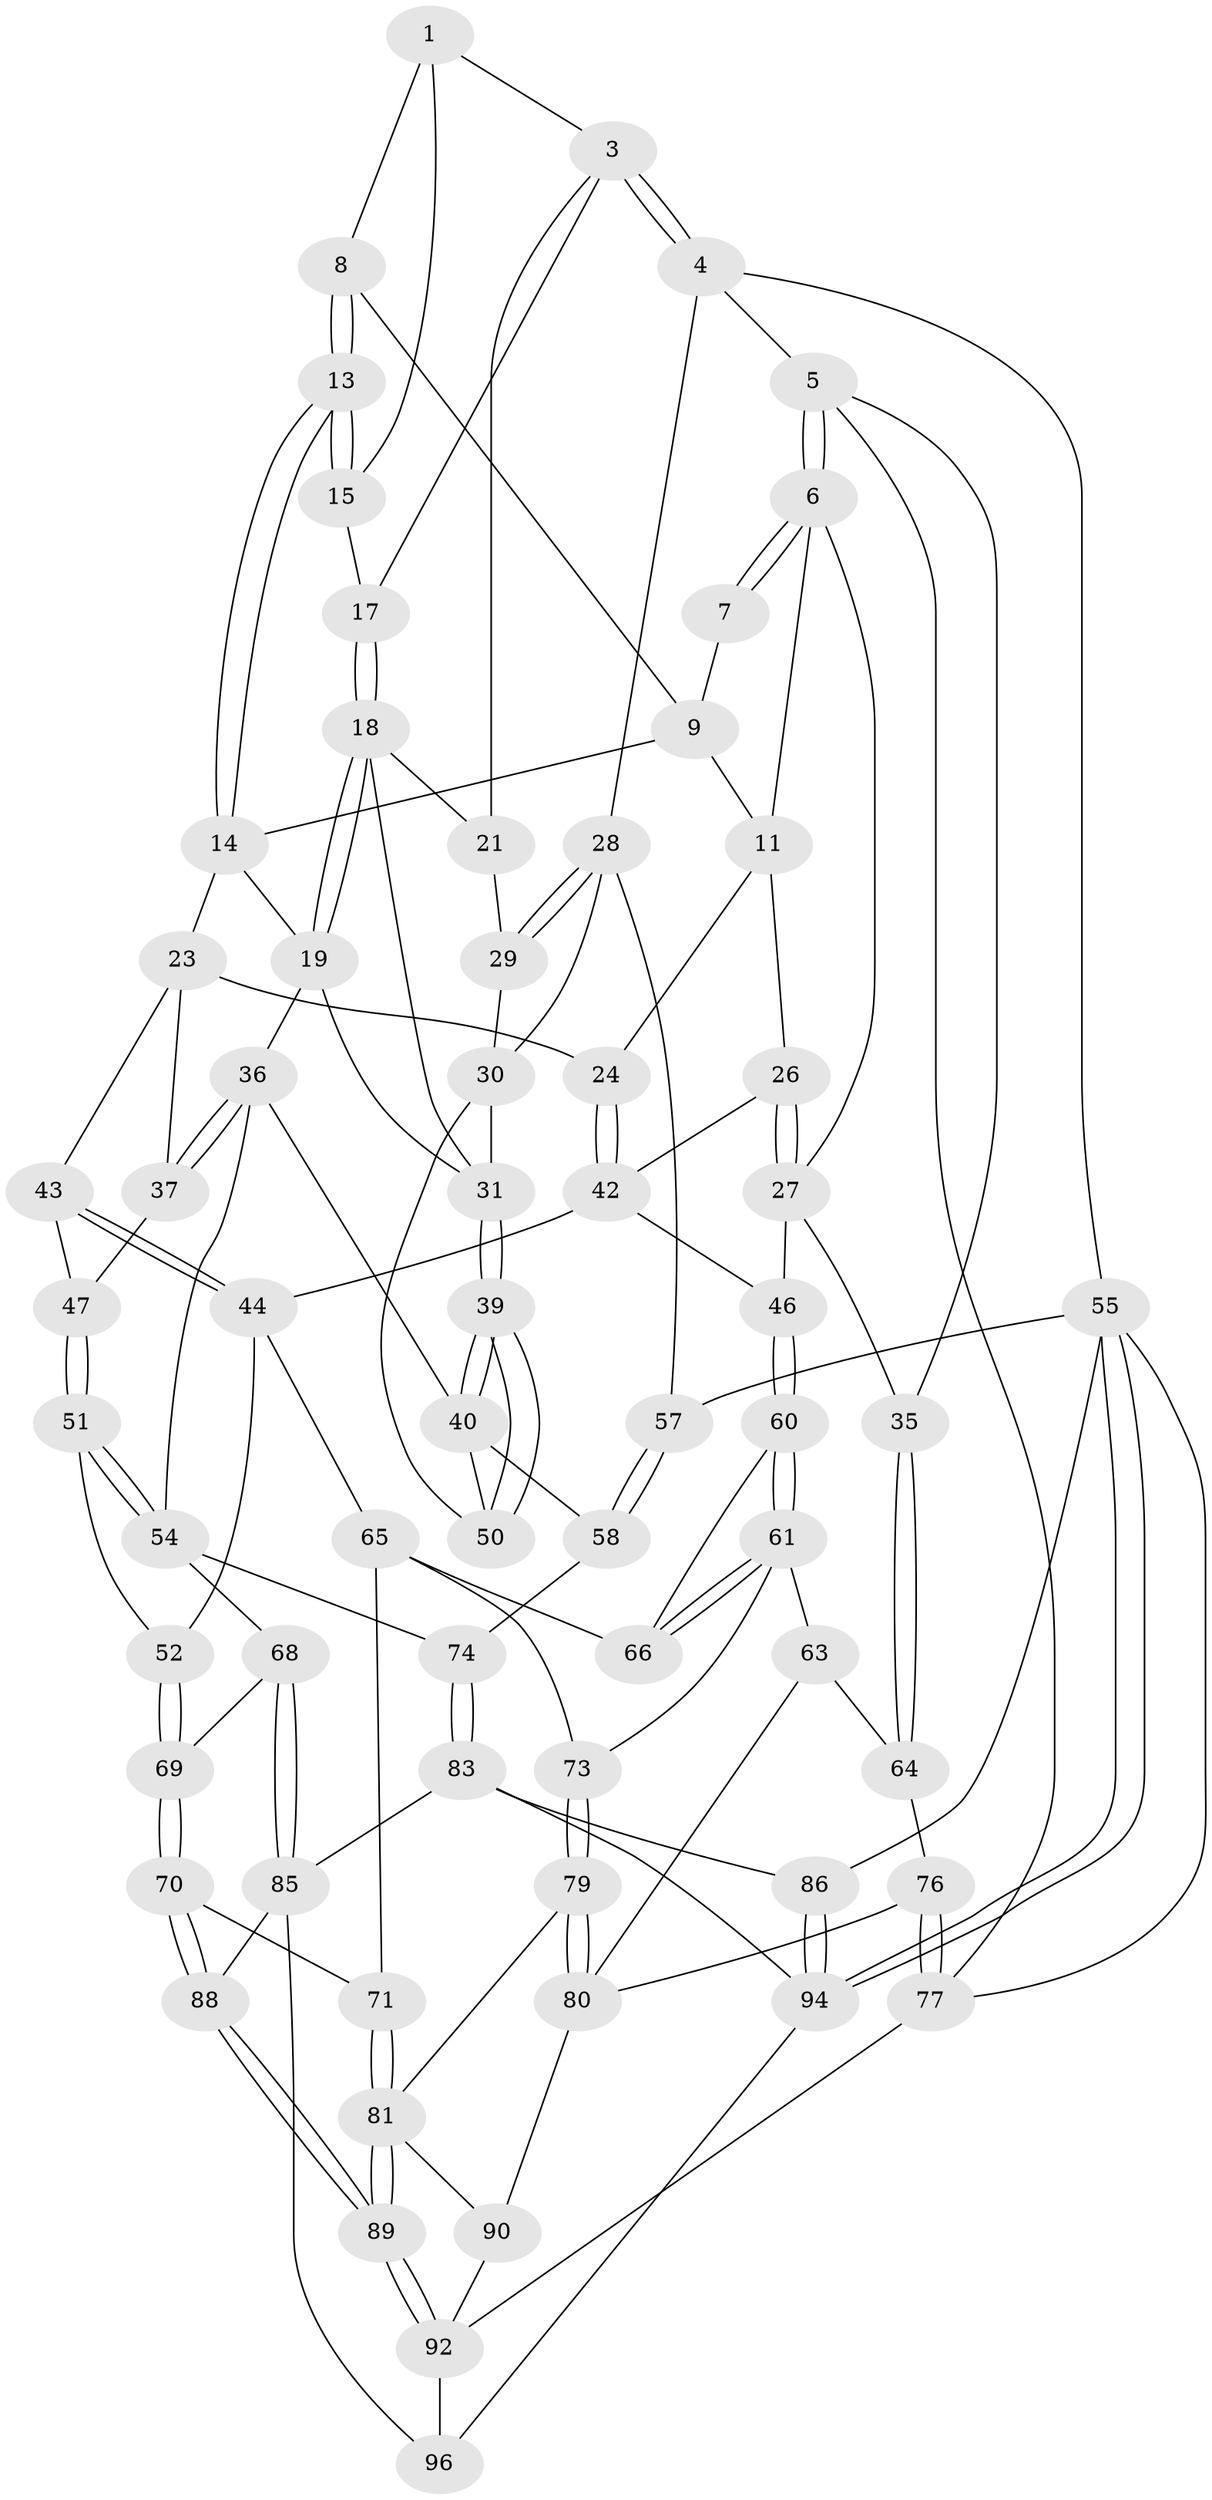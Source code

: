 // Generated by graph-tools (version 1.1) at 2025/24/03/03/25 07:24:32]
// undirected, 67 vertices, 152 edges
graph export_dot {
graph [start="1"]
  node [color=gray90,style=filled];
  1 [pos="+0.6550174731300411+0",super="+2"];
  3 [pos="+1+0",super="+16"];
  4 [pos="+1+0"];
  5 [pos="+0+0"];
  6 [pos="+0+0",super="+12"];
  7 [pos="+0.42839640754708735+0"];
  8 [pos="+0.5200687384407229+0.0652963542048713"];
  9 [pos="+0.4483024195412359+0.002277426885943716",super="+10"];
  11 [pos="+0.27842115085659624+0.16700352941532276",super="+25"];
  13 [pos="+0.579747738286154+0.15948983940196457"];
  14 [pos="+0.5752769176103711+0.16810176109450858",super="+20"];
  15 [pos="+0.7042908427727458+0.05436835424197489"];
  17 [pos="+0.7781850270628019+0.17179094135773296"];
  18 [pos="+0.7846035854578328+0.23456963818244195",super="+22"];
  19 [pos="+0.6876223271767127+0.30006453017410517",super="+33"];
  21 [pos="+0.8894330588671158+0.2621633496832364"];
  23 [pos="+0.5117413211962656+0.31237315963926826",super="+38"];
  24 [pos="+0.3647909517570841+0.3243150220840431"];
  26 [pos="+0.14444388041244186+0.3617748667638723"];
  27 [pos="+0.09098055604500113+0.41443836231790193",super="+34"];
  28 [pos="+1+0",super="+49"];
  29 [pos="+0.9007537796653469+0.26630466824535376"];
  30 [pos="+0.9886434676723738+0.371217374469906",super="+48"];
  31 [pos="+0.8352269946775358+0.407334798440418",super="+32"];
  35 [pos="+0+0.46446141091512705"];
  36 [pos="+0.7307183841637307+0.4850093530024895",super="+41"];
  37 [pos="+0.6195804134671092+0.4486436712648855"];
  39 [pos="+0.771822977596529+0.47593704501965867"];
  40 [pos="+0.7447103941454918+0.49498362695221015",super="+59"];
  42 [pos="+0.36366168590383946+0.3274486988154031",super="+45"];
  43 [pos="+0.5198396964081768+0.40879214647645196"];
  44 [pos="+0.40259099201731086+0.5211447677508062",super="+53"];
  46 [pos="+0.1843809956920916+0.46819391030480334"];
  47 [pos="+0.5232590103068028+0.5152443265140805"];
  50 [pos="+0.9774492484145653+0.47401869023930254"];
  51 [pos="+0.5122262257033101+0.5346504043750884"];
  52 [pos="+0.48022036882333835+0.5434584778858873"];
  54 [pos="+0.7129911075152187+0.6323778624144483",super="+67"];
  55 [pos="+1+1",super="+56"];
  57 [pos="+1+0.7292574327643271"];
  58 [pos="+0.9525478018112277+0.6566057811553239"];
  60 [pos="+0.21399180779614066+0.5486782161726657"];
  61 [pos="+0.21335792274813523+0.6692559018713627",super="+62"];
  63 [pos="+0.05908637687928938+0.65875051645164",super="+78"];
  64 [pos="+0+0.5017474455143944",super="+75"];
  65 [pos="+0.39672230146535475+0.5413317159991788",super="+72"];
  66 [pos="+0.35106209560803375+0.5526988044645995"];
  68 [pos="+0.6248467632051425+0.7429531108940101"];
  69 [pos="+0.5493258977957051+0.7681716579727259"];
  70 [pos="+0.5477468591687314+0.7691050647368673"];
  71 [pos="+0.47783496267666925+0.7467695600453093"];
  73 [pos="+0.22393413314832772+0.7085594945353705"];
  74 [pos="+0.7327285647176972+0.7053080680058943"];
  76 [pos="+0+1"];
  77 [pos="+0+1"];
  79 [pos="+0.22695136420149314+0.8142859431868366"];
  80 [pos="+0.07671113405021791+0.8639740914694943",super="+91"];
  81 [pos="+0.28010920444152276+0.8458722049432528",super="+82"];
  83 [pos="+0.8058972884513851+0.8302114926451682",super="+84"];
  85 [pos="+0.6711592161592101+0.9433309643986411",super="+87"];
  86 [pos="+0.8670109657899424+0.8596852582759524"];
  88 [pos="+0.5220914143378603+0.8602226953565163"];
  89 [pos="+0.41695844489841016+1"];
  90 [pos="+0.20935028561117439+0.9343445218995761"];
  92 [pos="+0.4074410297494115+1",super="+93"];
  94 [pos="+1+1",super="+95"];
  96 [pos="+0.5761419780921833+1"];
  1 -- 8;
  1 -- 3;
  1 -- 15;
  3 -- 4;
  3 -- 4;
  3 -- 17;
  3 -- 21;
  4 -- 5;
  4 -- 28;
  4 -- 55;
  5 -- 6;
  5 -- 6;
  5 -- 35;
  5 -- 77;
  6 -- 7;
  6 -- 7;
  6 -- 27;
  6 -- 11;
  7 -- 9;
  8 -- 9;
  8 -- 13;
  8 -- 13;
  9 -- 11;
  9 -- 14;
  11 -- 24;
  11 -- 26;
  13 -- 14;
  13 -- 14;
  13 -- 15;
  13 -- 15;
  14 -- 19;
  14 -- 23;
  15 -- 17;
  17 -- 18;
  17 -- 18;
  18 -- 19;
  18 -- 19;
  18 -- 21;
  18 -- 31;
  19 -- 36;
  19 -- 31;
  21 -- 29;
  23 -- 24;
  23 -- 43;
  23 -- 37;
  24 -- 42;
  24 -- 42;
  26 -- 27;
  26 -- 27;
  26 -- 42;
  27 -- 35;
  27 -- 46;
  28 -- 29;
  28 -- 29;
  28 -- 57;
  28 -- 30;
  29 -- 30;
  30 -- 31;
  30 -- 50;
  31 -- 39;
  31 -- 39;
  35 -- 64;
  35 -- 64;
  36 -- 37;
  36 -- 37;
  36 -- 40;
  36 -- 54;
  37 -- 47;
  39 -- 40;
  39 -- 40;
  39 -- 50;
  39 -- 50;
  40 -- 58;
  40 -- 50;
  42 -- 44;
  42 -- 46;
  43 -- 44;
  43 -- 44;
  43 -- 47;
  44 -- 65;
  44 -- 52;
  46 -- 60;
  46 -- 60;
  47 -- 51;
  47 -- 51;
  51 -- 52;
  51 -- 54;
  51 -- 54;
  52 -- 69;
  52 -- 69;
  54 -- 74;
  54 -- 68;
  55 -- 94;
  55 -- 94;
  55 -- 77;
  55 -- 57;
  55 -- 86;
  57 -- 58;
  57 -- 58;
  58 -- 74;
  60 -- 61;
  60 -- 61;
  60 -- 66;
  61 -- 66;
  61 -- 66;
  61 -- 73;
  61 -- 63;
  63 -- 64 [weight=2];
  63 -- 80;
  64 -- 76;
  65 -- 66;
  65 -- 73;
  65 -- 71;
  68 -- 69;
  68 -- 85;
  68 -- 85;
  69 -- 70;
  69 -- 70;
  70 -- 71;
  70 -- 88;
  70 -- 88;
  71 -- 81;
  71 -- 81;
  73 -- 79;
  73 -- 79;
  74 -- 83;
  74 -- 83;
  76 -- 77;
  76 -- 77;
  76 -- 80;
  77 -- 92;
  79 -- 80;
  79 -- 80;
  79 -- 81;
  80 -- 90;
  81 -- 89;
  81 -- 89;
  81 -- 90;
  83 -- 86;
  83 -- 85;
  83 -- 94;
  85 -- 88;
  85 -- 96;
  86 -- 94;
  86 -- 94;
  88 -- 89;
  88 -- 89;
  89 -- 92;
  89 -- 92;
  90 -- 92;
  92 -- 96;
  94 -- 96;
}
